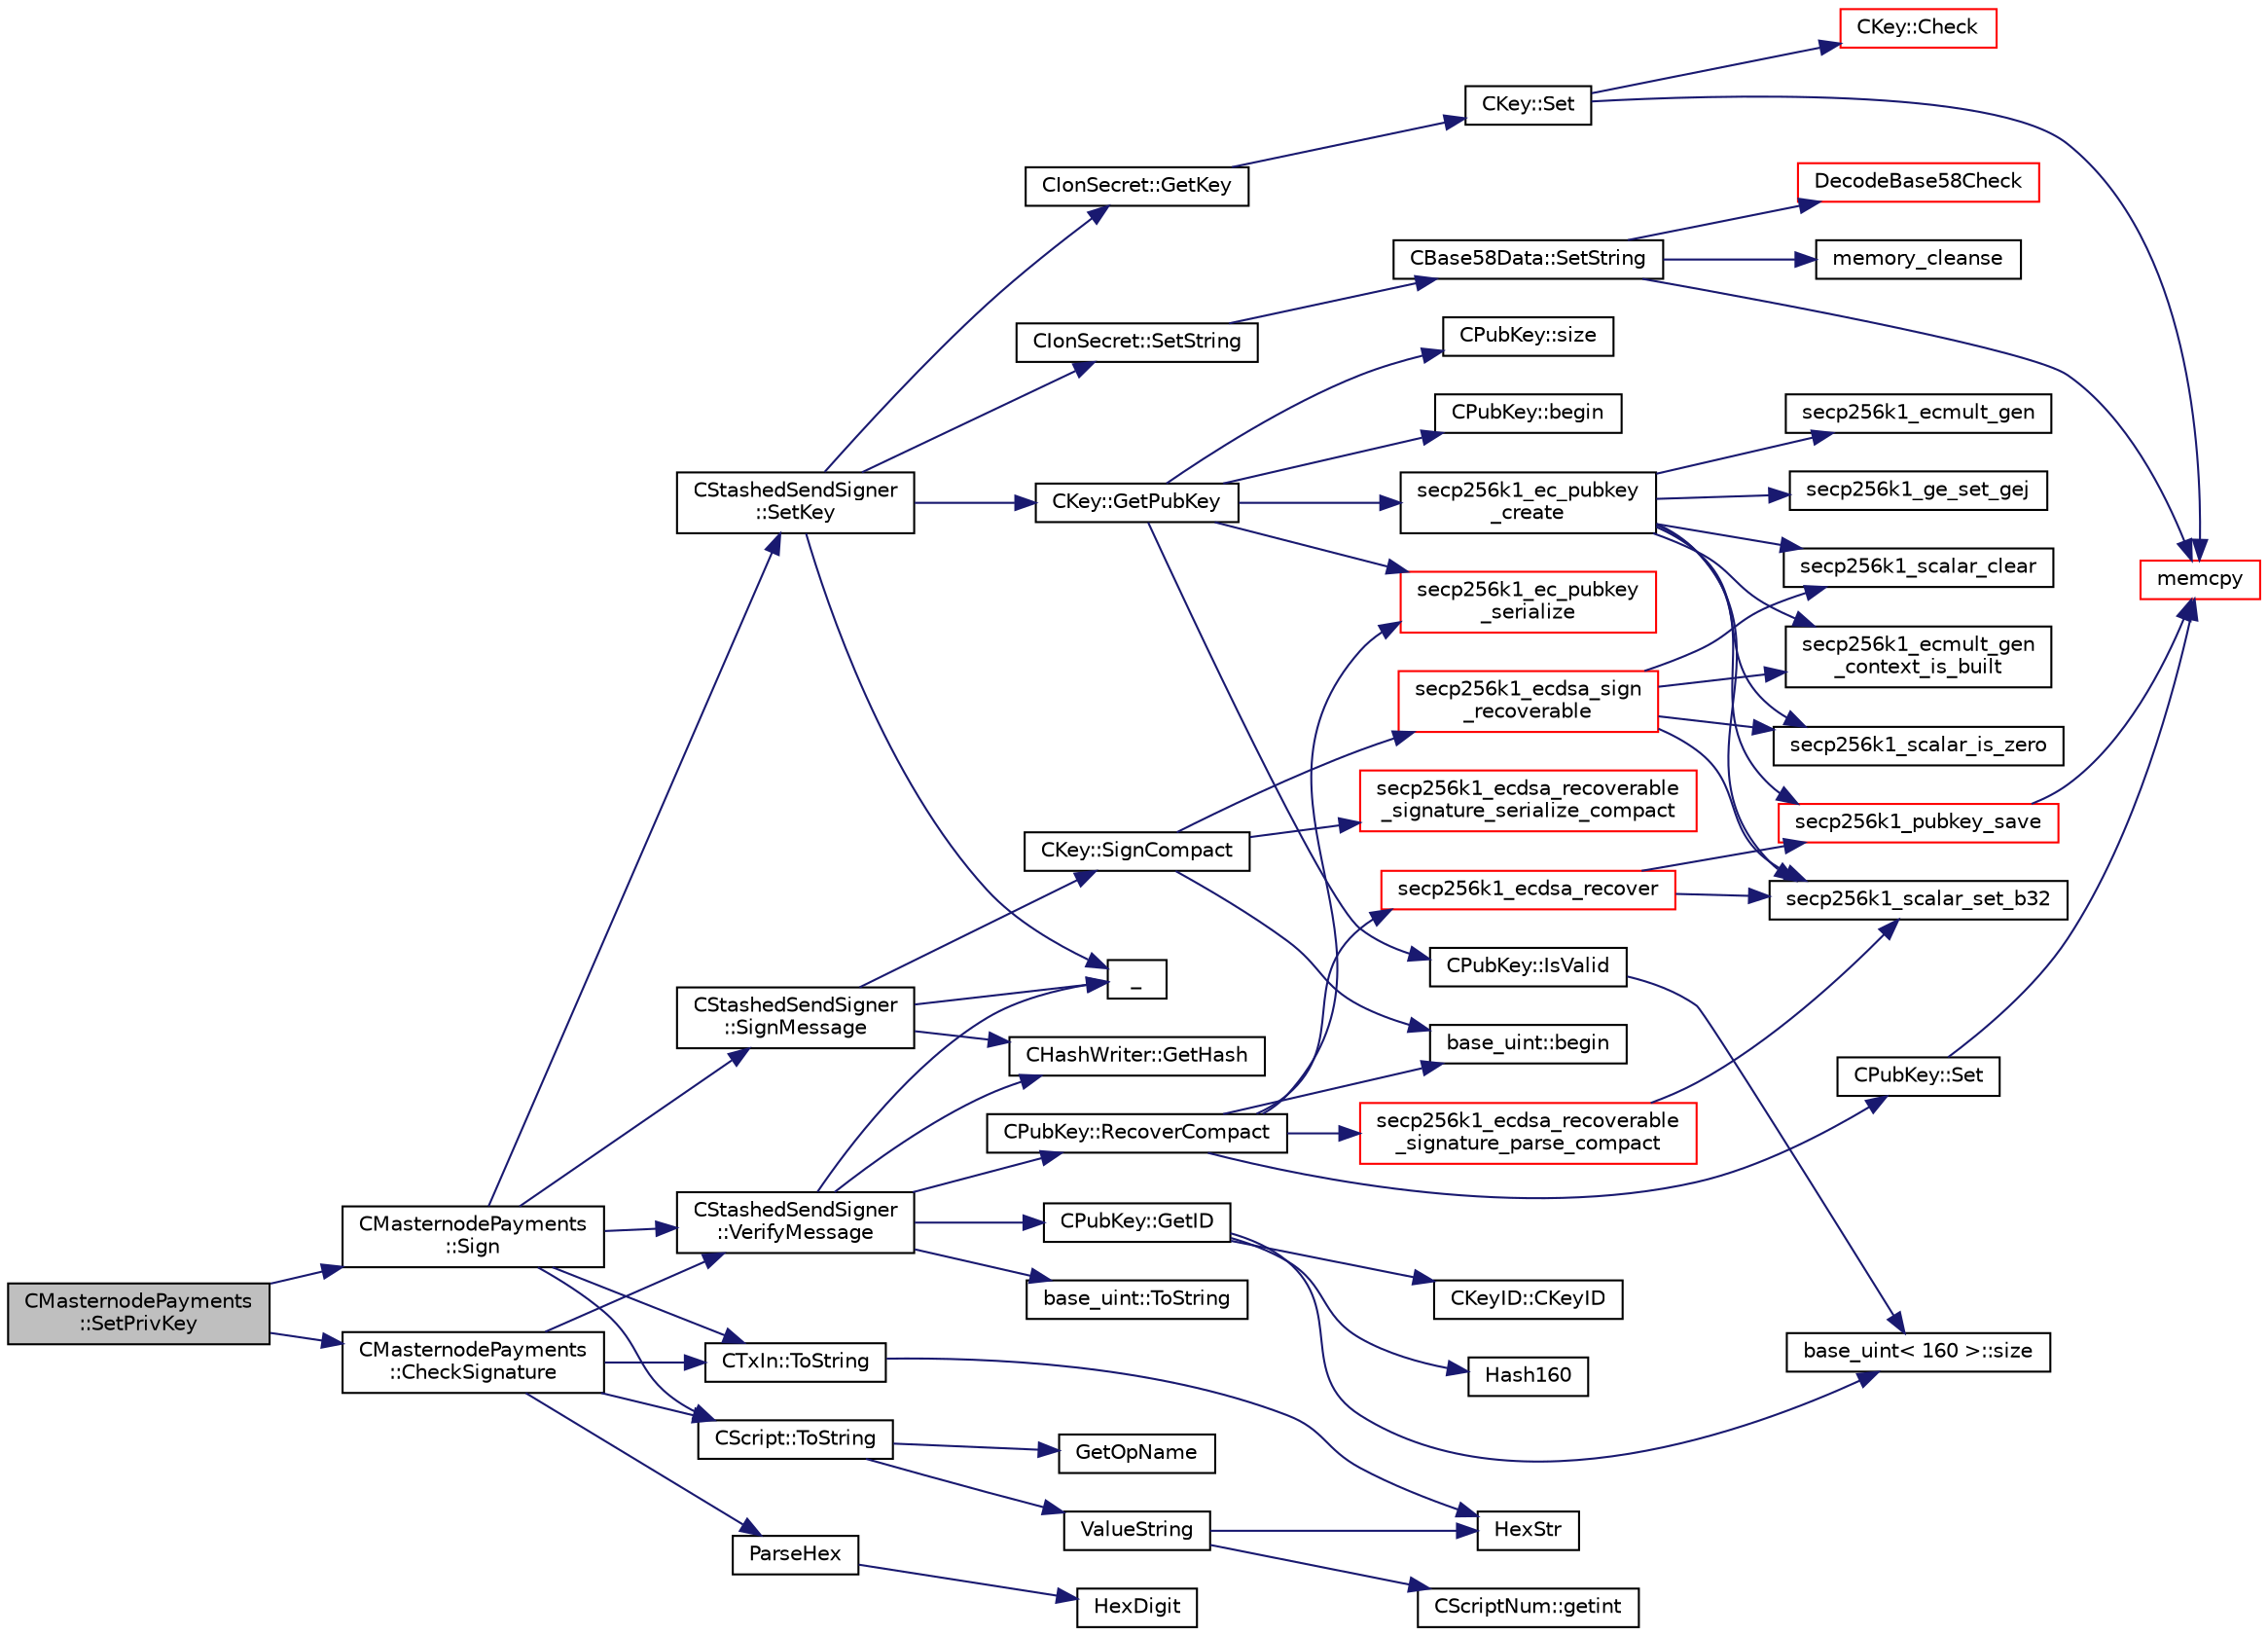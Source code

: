 digraph "CMasternodePayments::SetPrivKey"
{
  edge [fontname="Helvetica",fontsize="10",labelfontname="Helvetica",labelfontsize="10"];
  node [fontname="Helvetica",fontsize="10",shape=record];
  rankdir="LR";
  Node796 [label="CMasternodePayments\l::SetPrivKey",height=0.2,width=0.4,color="black", fillcolor="grey75", style="filled", fontcolor="black"];
  Node796 -> Node797 [color="midnightblue",fontsize="10",style="solid",fontname="Helvetica"];
  Node797 [label="CMasternodePayments\l::Sign",height=0.2,width=0.4,color="black", fillcolor="white", style="filled",URL="$dc/d9a/class_c_masternode_payments.html#a7d04afdf936b8de605ab6f478c7fad51"];
  Node797 -> Node798 [color="midnightblue",fontsize="10",style="solid",fontname="Helvetica"];
  Node798 [label="CTxIn::ToString",height=0.2,width=0.4,color="black", fillcolor="white", style="filled",URL="$de/da8/class_c_tx_in.html#a9f3dcba8a979ca7007448f8ad1d3c4c1"];
  Node798 -> Node799 [color="midnightblue",fontsize="10",style="solid",fontname="Helvetica"];
  Node799 [label="HexStr",height=0.2,width=0.4,color="black", fillcolor="white", style="filled",URL="$d8/d3c/util_8h.html#ace13a819ca4e98c22847d26b3b357e75"];
  Node797 -> Node800 [color="midnightblue",fontsize="10",style="solid",fontname="Helvetica"];
  Node800 [label="CScript::ToString",height=0.2,width=0.4,color="black", fillcolor="white", style="filled",URL="$d9/d4b/class_c_script.html#a75ea7216fa3b083fe7efffe72704c3b7"];
  Node800 -> Node801 [color="midnightblue",fontsize="10",style="solid",fontname="Helvetica"];
  Node801 [label="ValueString",height=0.2,width=0.4,color="black", fillcolor="white", style="filled",URL="$dd/d0f/script_8cpp.html#ab545c0a3638ba9151370e91fac78f48d"];
  Node801 -> Node802 [color="midnightblue",fontsize="10",style="solid",fontname="Helvetica"];
  Node802 [label="CScriptNum::getint",height=0.2,width=0.4,color="black", fillcolor="white", style="filled",URL="$d8/d95/class_c_script_num.html#ae205465ff5e3cfef3f2f6d29d3ee250d"];
  Node801 -> Node799 [color="midnightblue",fontsize="10",style="solid",fontname="Helvetica"];
  Node800 -> Node803 [color="midnightblue",fontsize="10",style="solid",fontname="Helvetica"];
  Node803 [label="GetOpName",height=0.2,width=0.4,color="black", fillcolor="white", style="filled",URL="$dd/d0f/script_8cpp.html#a573587022d52d3542eb6fbf5a1190489"];
  Node797 -> Node804 [color="midnightblue",fontsize="10",style="solid",fontname="Helvetica"];
  Node804 [label="CStashedSendSigner\l::SetKey",height=0.2,width=0.4,color="black", fillcolor="white", style="filled",URL="$da/d0a/class_c_stashed_send_signer.html#a706eb86a74431f151080cb9e466fe6ce",tooltip="Set the private/public key values, returns true if successful. "];
  Node804 -> Node805 [color="midnightblue",fontsize="10",style="solid",fontname="Helvetica"];
  Node805 [label="CIonSecret::SetString",height=0.2,width=0.4,color="black", fillcolor="white", style="filled",URL="$d3/d88/class_c_ion_secret.html#a0b279b6a41b2992fae7d3f70f7977f1c"];
  Node805 -> Node806 [color="midnightblue",fontsize="10",style="solid",fontname="Helvetica"];
  Node806 [label="CBase58Data::SetString",height=0.2,width=0.4,color="black", fillcolor="white", style="filled",URL="$d2/d08/class_c_base58_data.html#a250fa3bc97d03c7d87de5485c8b49b57"];
  Node806 -> Node807 [color="midnightblue",fontsize="10",style="solid",fontname="Helvetica"];
  Node807 [label="DecodeBase58Check",height=0.2,width=0.4,color="red", fillcolor="white", style="filled",URL="$db/d9c/base58_8cpp.html#ae2dc7ad63e243509e0871ec4a5890678",tooltip="Decode a base58-encoded string (psz) that includes a checksum into a byte vector (vchRet), return true if decoding is successful. "];
  Node806 -> Node811 [color="midnightblue",fontsize="10",style="solid",fontname="Helvetica"];
  Node811 [label="memcpy",height=0.2,width=0.4,color="red", fillcolor="white", style="filled",URL="$d5/d9f/glibc__compat_8cpp.html#a0f46826ab0466591e136db24394923cf"];
  Node806 -> Node814 [color="midnightblue",fontsize="10",style="solid",fontname="Helvetica"];
  Node814 [label="memory_cleanse",height=0.2,width=0.4,color="black", fillcolor="white", style="filled",URL="$da/d37/cleanse_8cpp.html#a5a4afb85dd16ecc1f6019c782db78663"];
  Node804 -> Node815 [color="midnightblue",fontsize="10",style="solid",fontname="Helvetica"];
  Node815 [label="_",height=0.2,width=0.4,color="black", fillcolor="white", style="filled",URL="$d9/d6d/ui__interface_8h.html#aad133bb6103b53cebf03fd01e2f11ba1",tooltip="Translation function: Call Translate signal on UI interface, which returns a boost::optional result..."];
  Node804 -> Node816 [color="midnightblue",fontsize="10",style="solid",fontname="Helvetica"];
  Node816 [label="CIonSecret::GetKey",height=0.2,width=0.4,color="black", fillcolor="white", style="filled",URL="$d3/d88/class_c_ion_secret.html#a5220650629f8d852bd6cffeec00df235"];
  Node816 -> Node817 [color="midnightblue",fontsize="10",style="solid",fontname="Helvetica"];
  Node817 [label="CKey::Set",height=0.2,width=0.4,color="black", fillcolor="white", style="filled",URL="$d2/d63/class_c_key.html#aaa13d5f08456bba094210c5eeabf64c8"];
  Node817 -> Node818 [color="midnightblue",fontsize="10",style="solid",fontname="Helvetica"];
  Node818 [label="CKey::Check",height=0.2,width=0.4,color="red", fillcolor="white", style="filled",URL="$d2/d63/class_c_key.html#acec869bc75fa8f4d619ab025d367a97c"];
  Node817 -> Node811 [color="midnightblue",fontsize="10",style="solid",fontname="Helvetica"];
  Node804 -> Node823 [color="midnightblue",fontsize="10",style="solid",fontname="Helvetica"];
  Node823 [label="CKey::GetPubKey",height=0.2,width=0.4,color="black", fillcolor="white", style="filled",URL="$d2/d63/class_c_key.html#aa1085c59603a62db6ec776300f250337"];
  Node823 -> Node824 [color="midnightblue",fontsize="10",style="solid",fontname="Helvetica"];
  Node824 [label="secp256k1_ec_pubkey\l_create",height=0.2,width=0.4,color="black", fillcolor="white", style="filled",URL="$d7/dd3/secp256k1_8h.html#a7438071aa8a6dc4697abe4f4659f2161",tooltip="Compute the public key for a secret key. "];
  Node824 -> Node825 [color="midnightblue",fontsize="10",style="solid",fontname="Helvetica"];
  Node825 [label="secp256k1_ecmult_gen\l_context_is_built",height=0.2,width=0.4,color="black", fillcolor="white", style="filled",URL="$d6/d76/ecmult__gen_8h.html#a9a40662d6ed2cbab43dbddc25f570f97"];
  Node824 -> Node820 [color="midnightblue",fontsize="10",style="solid",fontname="Helvetica"];
  Node820 [label="secp256k1_scalar_set_b32",height=0.2,width=0.4,color="black", fillcolor="white", style="filled",URL="$db/d94/scalar_8h.html#a25cc2d45ae1d1765d07c3313cdf46fa0",tooltip="Set a scalar from a big endian byte array. "];
  Node824 -> Node821 [color="midnightblue",fontsize="10",style="solid",fontname="Helvetica"];
  Node821 [label="secp256k1_scalar_is_zero",height=0.2,width=0.4,color="black", fillcolor="white", style="filled",URL="$db/d94/scalar_8h.html#a3f0ac84fe49a1c1f51212582a2c149d4",tooltip="Check whether a scalar equals zero. "];
  Node824 -> Node826 [color="midnightblue",fontsize="10",style="solid",fontname="Helvetica"];
  Node826 [label="secp256k1_ecmult_gen",height=0.2,width=0.4,color="black", fillcolor="white", style="filled",URL="$d6/d76/ecmult__gen_8h.html#a5ed744c720cbb0a397c8d4c42c637f24",tooltip="Multiply with the generator: R = a*G. "];
  Node824 -> Node827 [color="midnightblue",fontsize="10",style="solid",fontname="Helvetica"];
  Node827 [label="secp256k1_ge_set_gej",height=0.2,width=0.4,color="black", fillcolor="white", style="filled",URL="$d9/dd1/group_8h.html#aa511eebf8cd7419763f06555ed4fb62d",tooltip="Set a group element equal to another which is given in jacobian coordinates. "];
  Node824 -> Node828 [color="midnightblue",fontsize="10",style="solid",fontname="Helvetica"];
  Node828 [label="secp256k1_pubkey_save",height=0.2,width=0.4,color="red", fillcolor="white", style="filled",URL="$d1/d8c/secp256k1_8c.html#aa061c9c5c861017bef990e5c4653e0f4"];
  Node828 -> Node811 [color="midnightblue",fontsize="10",style="solid",fontname="Helvetica"];
  Node824 -> Node822 [color="midnightblue",fontsize="10",style="solid",fontname="Helvetica"];
  Node822 [label="secp256k1_scalar_clear",height=0.2,width=0.4,color="black", fillcolor="white", style="filled",URL="$db/d94/scalar_8h.html#ad8fb9bc2a828903963bf37806d8edd11",tooltip="Clear a scalar to prevent the leak of sensitive data. "];
  Node823 -> Node833 [color="midnightblue",fontsize="10",style="solid",fontname="Helvetica"];
  Node833 [label="secp256k1_ec_pubkey\l_serialize",height=0.2,width=0.4,color="red", fillcolor="white", style="filled",URL="$d7/dd3/secp256k1_8h.html#a34977bf00322e510e881160c421836d7",tooltip="Serialize a pubkey object into a serialized byte sequence. "];
  Node823 -> Node840 [color="midnightblue",fontsize="10",style="solid",fontname="Helvetica"];
  Node840 [label="CPubKey::begin",height=0.2,width=0.4,color="black", fillcolor="white", style="filled",URL="$da/d4e/class_c_pub_key.html#a859ab9909d68092d6d4fc739237ab358"];
  Node823 -> Node841 [color="midnightblue",fontsize="10",style="solid",fontname="Helvetica"];
  Node841 [label="CPubKey::size",height=0.2,width=0.4,color="black", fillcolor="white", style="filled",URL="$da/d4e/class_c_pub_key.html#a6bb28fcf0a5f799c69f5b7269363b309"];
  Node823 -> Node842 [color="midnightblue",fontsize="10",style="solid",fontname="Helvetica"];
  Node842 [label="CPubKey::IsValid",height=0.2,width=0.4,color="black", fillcolor="white", style="filled",URL="$da/d4e/class_c_pub_key.html#a4fa94293cf8577fd039b9a133f6c7f30"];
  Node842 -> Node843 [color="midnightblue",fontsize="10",style="solid",fontname="Helvetica"];
  Node843 [label="base_uint\< 160 \>::size",height=0.2,width=0.4,color="black", fillcolor="white", style="filled",URL="$da/df7/classbase__uint.html#a1f49b034e686269601ea89b0319b8004"];
  Node797 -> Node844 [color="midnightblue",fontsize="10",style="solid",fontname="Helvetica"];
  Node844 [label="CStashedSendSigner\l::SignMessage",height=0.2,width=0.4,color="black", fillcolor="white", style="filled",URL="$da/d0a/class_c_stashed_send_signer.html#a3a9275044c94eabef7ed9c2fdf35d2f6",tooltip="Sign the message, returns true if successful. "];
  Node844 -> Node845 [color="midnightblue",fontsize="10",style="solid",fontname="Helvetica"];
  Node845 [label="CKey::SignCompact",height=0.2,width=0.4,color="black", fillcolor="white", style="filled",URL="$d2/d63/class_c_key.html#afe77d80889aa68e92e6882e75424cfb8"];
  Node845 -> Node846 [color="midnightblue",fontsize="10",style="solid",fontname="Helvetica"];
  Node846 [label="secp256k1_ecdsa_sign\l_recoverable",height=0.2,width=0.4,color="red", fillcolor="white", style="filled",URL="$d9/d84/secp256k1__recovery_8h.html#a1b1f4423a232f681e90e5f9d28f3d148",tooltip="Create a recoverable ECDSA signature. "];
  Node846 -> Node825 [color="midnightblue",fontsize="10",style="solid",fontname="Helvetica"];
  Node846 -> Node820 [color="midnightblue",fontsize="10",style="solid",fontname="Helvetica"];
  Node846 -> Node821 [color="midnightblue",fontsize="10",style="solid",fontname="Helvetica"];
  Node846 -> Node822 [color="midnightblue",fontsize="10",style="solid",fontname="Helvetica"];
  Node845 -> Node850 [color="midnightblue",fontsize="10",style="solid",fontname="Helvetica"];
  Node850 [label="base_uint::begin",height=0.2,width=0.4,color="black", fillcolor="white", style="filled",URL="$da/df7/classbase__uint.html#aaa32054bf4e8fbb31d54a75f6065174d"];
  Node845 -> Node851 [color="midnightblue",fontsize="10",style="solid",fontname="Helvetica"];
  Node851 [label="secp256k1_ecdsa_recoverable\l_signature_serialize_compact",height=0.2,width=0.4,color="red", fillcolor="white", style="filled",URL="$d9/d84/secp256k1__recovery_8h.html#a12f08c89ceb61949c6a4ec6eb2511185",tooltip="Serialize an ECDSA signature in compact format (64 bytes + recovery id). "];
  Node844 -> Node853 [color="midnightblue",fontsize="10",style="solid",fontname="Helvetica"];
  Node853 [label="CHashWriter::GetHash",height=0.2,width=0.4,color="black", fillcolor="white", style="filled",URL="$d2/def/class_c_hash_writer.html#ae94a937211502eabf19477630090093a"];
  Node844 -> Node815 [color="midnightblue",fontsize="10",style="solid",fontname="Helvetica"];
  Node797 -> Node854 [color="midnightblue",fontsize="10",style="solid",fontname="Helvetica"];
  Node854 [label="CStashedSendSigner\l::VerifyMessage",height=0.2,width=0.4,color="black", fillcolor="white", style="filled",URL="$da/d0a/class_c_stashed_send_signer.html#a917e4eb567f2005a73ef59bafcf46bd4",tooltip="Verify the message, returns true if succcessful. "];
  Node854 -> Node855 [color="midnightblue",fontsize="10",style="solid",fontname="Helvetica"];
  Node855 [label="CPubKey::RecoverCompact",height=0.2,width=0.4,color="black", fillcolor="white", style="filled",URL="$da/d4e/class_c_pub_key.html#a169505e735a02db385486b0affeb565c"];
  Node855 -> Node856 [color="midnightblue",fontsize="10",style="solid",fontname="Helvetica"];
  Node856 [label="secp256k1_ecdsa_recoverable\l_signature_parse_compact",height=0.2,width=0.4,color="red", fillcolor="white", style="filled",URL="$d9/d84/secp256k1__recovery_8h.html#a6699b45dc75be70f028ac7d8ffaba46e",tooltip="Parse a compact ECDSA signature (64 bytes + recovery id). "];
  Node856 -> Node820 [color="midnightblue",fontsize="10",style="solid",fontname="Helvetica"];
  Node855 -> Node857 [color="midnightblue",fontsize="10",style="solid",fontname="Helvetica"];
  Node857 [label="secp256k1_ecdsa_recover",height=0.2,width=0.4,color="red", fillcolor="white", style="filled",URL="$d9/d84/secp256k1__recovery_8h.html#a7e156c6f4be24b07f4a563210dcb1a2e",tooltip="Recover an ECDSA public key from a signature. "];
  Node857 -> Node820 [color="midnightblue",fontsize="10",style="solid",fontname="Helvetica"];
  Node857 -> Node828 [color="midnightblue",fontsize="10",style="solid",fontname="Helvetica"];
  Node855 -> Node850 [color="midnightblue",fontsize="10",style="solid",fontname="Helvetica"];
  Node855 -> Node833 [color="midnightblue",fontsize="10",style="solid",fontname="Helvetica"];
  Node855 -> Node874 [color="midnightblue",fontsize="10",style="solid",fontname="Helvetica"];
  Node874 [label="CPubKey::Set",height=0.2,width=0.4,color="black", fillcolor="white", style="filled",URL="$da/d4e/class_c_pub_key.html#af59bc1d3be119c1f8b49d3c1e2c0797b"];
  Node874 -> Node811 [color="midnightblue",fontsize="10",style="solid",fontname="Helvetica"];
  Node854 -> Node853 [color="midnightblue",fontsize="10",style="solid",fontname="Helvetica"];
  Node854 -> Node815 [color="midnightblue",fontsize="10",style="solid",fontname="Helvetica"];
  Node854 -> Node875 [color="midnightblue",fontsize="10",style="solid",fontname="Helvetica"];
  Node875 [label="CPubKey::GetID",height=0.2,width=0.4,color="black", fillcolor="white", style="filled",URL="$da/d4e/class_c_pub_key.html#a2675f7e6f72eff68e7a5227289feb021"];
  Node875 -> Node876 [color="midnightblue",fontsize="10",style="solid",fontname="Helvetica"];
  Node876 [label="CKeyID::CKeyID",height=0.2,width=0.4,color="black", fillcolor="white", style="filled",URL="$dd/d88/class_c_key_i_d.html#a01dbd3c37820a2ffe89d106c6a7cf53d"];
  Node875 -> Node877 [color="midnightblue",fontsize="10",style="solid",fontname="Helvetica"];
  Node877 [label="Hash160",height=0.2,width=0.4,color="black", fillcolor="white", style="filled",URL="$db/dfb/hash_8h.html#a4490f70ddae16e9e48460a0416a48a6b"];
  Node875 -> Node843 [color="midnightblue",fontsize="10",style="solid",fontname="Helvetica"];
  Node854 -> Node878 [color="midnightblue",fontsize="10",style="solid",fontname="Helvetica"];
  Node878 [label="base_uint::ToString",height=0.2,width=0.4,color="black", fillcolor="white", style="filled",URL="$da/df7/classbase__uint.html#acccba4d9d51a0c36261718ca0cbb293b"];
  Node796 -> Node879 [color="midnightblue",fontsize="10",style="solid",fontname="Helvetica"];
  Node879 [label="CMasternodePayments\l::CheckSignature",height=0.2,width=0.4,color="black", fillcolor="white", style="filled",URL="$dc/d9a/class_c_masternode_payments.html#a2ca2af0178969784235c7917b226af32"];
  Node879 -> Node798 [color="midnightblue",fontsize="10",style="solid",fontname="Helvetica"];
  Node879 -> Node800 [color="midnightblue",fontsize="10",style="solid",fontname="Helvetica"];
  Node879 -> Node880 [color="midnightblue",fontsize="10",style="solid",fontname="Helvetica"];
  Node880 [label="ParseHex",height=0.2,width=0.4,color="black", fillcolor="white", style="filled",URL="$df/d2d/util_8cpp.html#abea395175fbc4a788ed0f0a41710b8a7"];
  Node880 -> Node881 [color="midnightblue",fontsize="10",style="solid",fontname="Helvetica"];
  Node881 [label="HexDigit",height=0.2,width=0.4,color="black", fillcolor="white", style="filled",URL="$df/d2d/util_8cpp.html#aa59e8a8c5a39cb5041f93bb95dd02119"];
  Node879 -> Node854 [color="midnightblue",fontsize="10",style="solid",fontname="Helvetica"];
}
